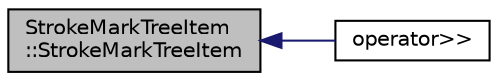 digraph "StrokeMarkTreeItem::StrokeMarkTreeItem"
{
  edge [fontname="Helvetica",fontsize="10",labelfontname="Helvetica",labelfontsize="10"];
  node [fontname="Helvetica",fontsize="10",shape=record];
  rankdir="LR";
  Node4 [label="StrokeMarkTreeItem\l::StrokeMarkTreeItem",height=0.2,width=0.4,color="black", fillcolor="grey75", style="filled", fontcolor="black"];
  Node4 -> Node5 [dir="back",color="midnightblue",fontsize="10",style="solid",fontname="Helvetica"];
  Node5 [label="operator\>\>",height=0.2,width=0.4,color="black", fillcolor="white", style="filled",URL="$marktreeitem_8cpp.html#a42408b602c7afd582f1e0ee4c2687b65"];
}

